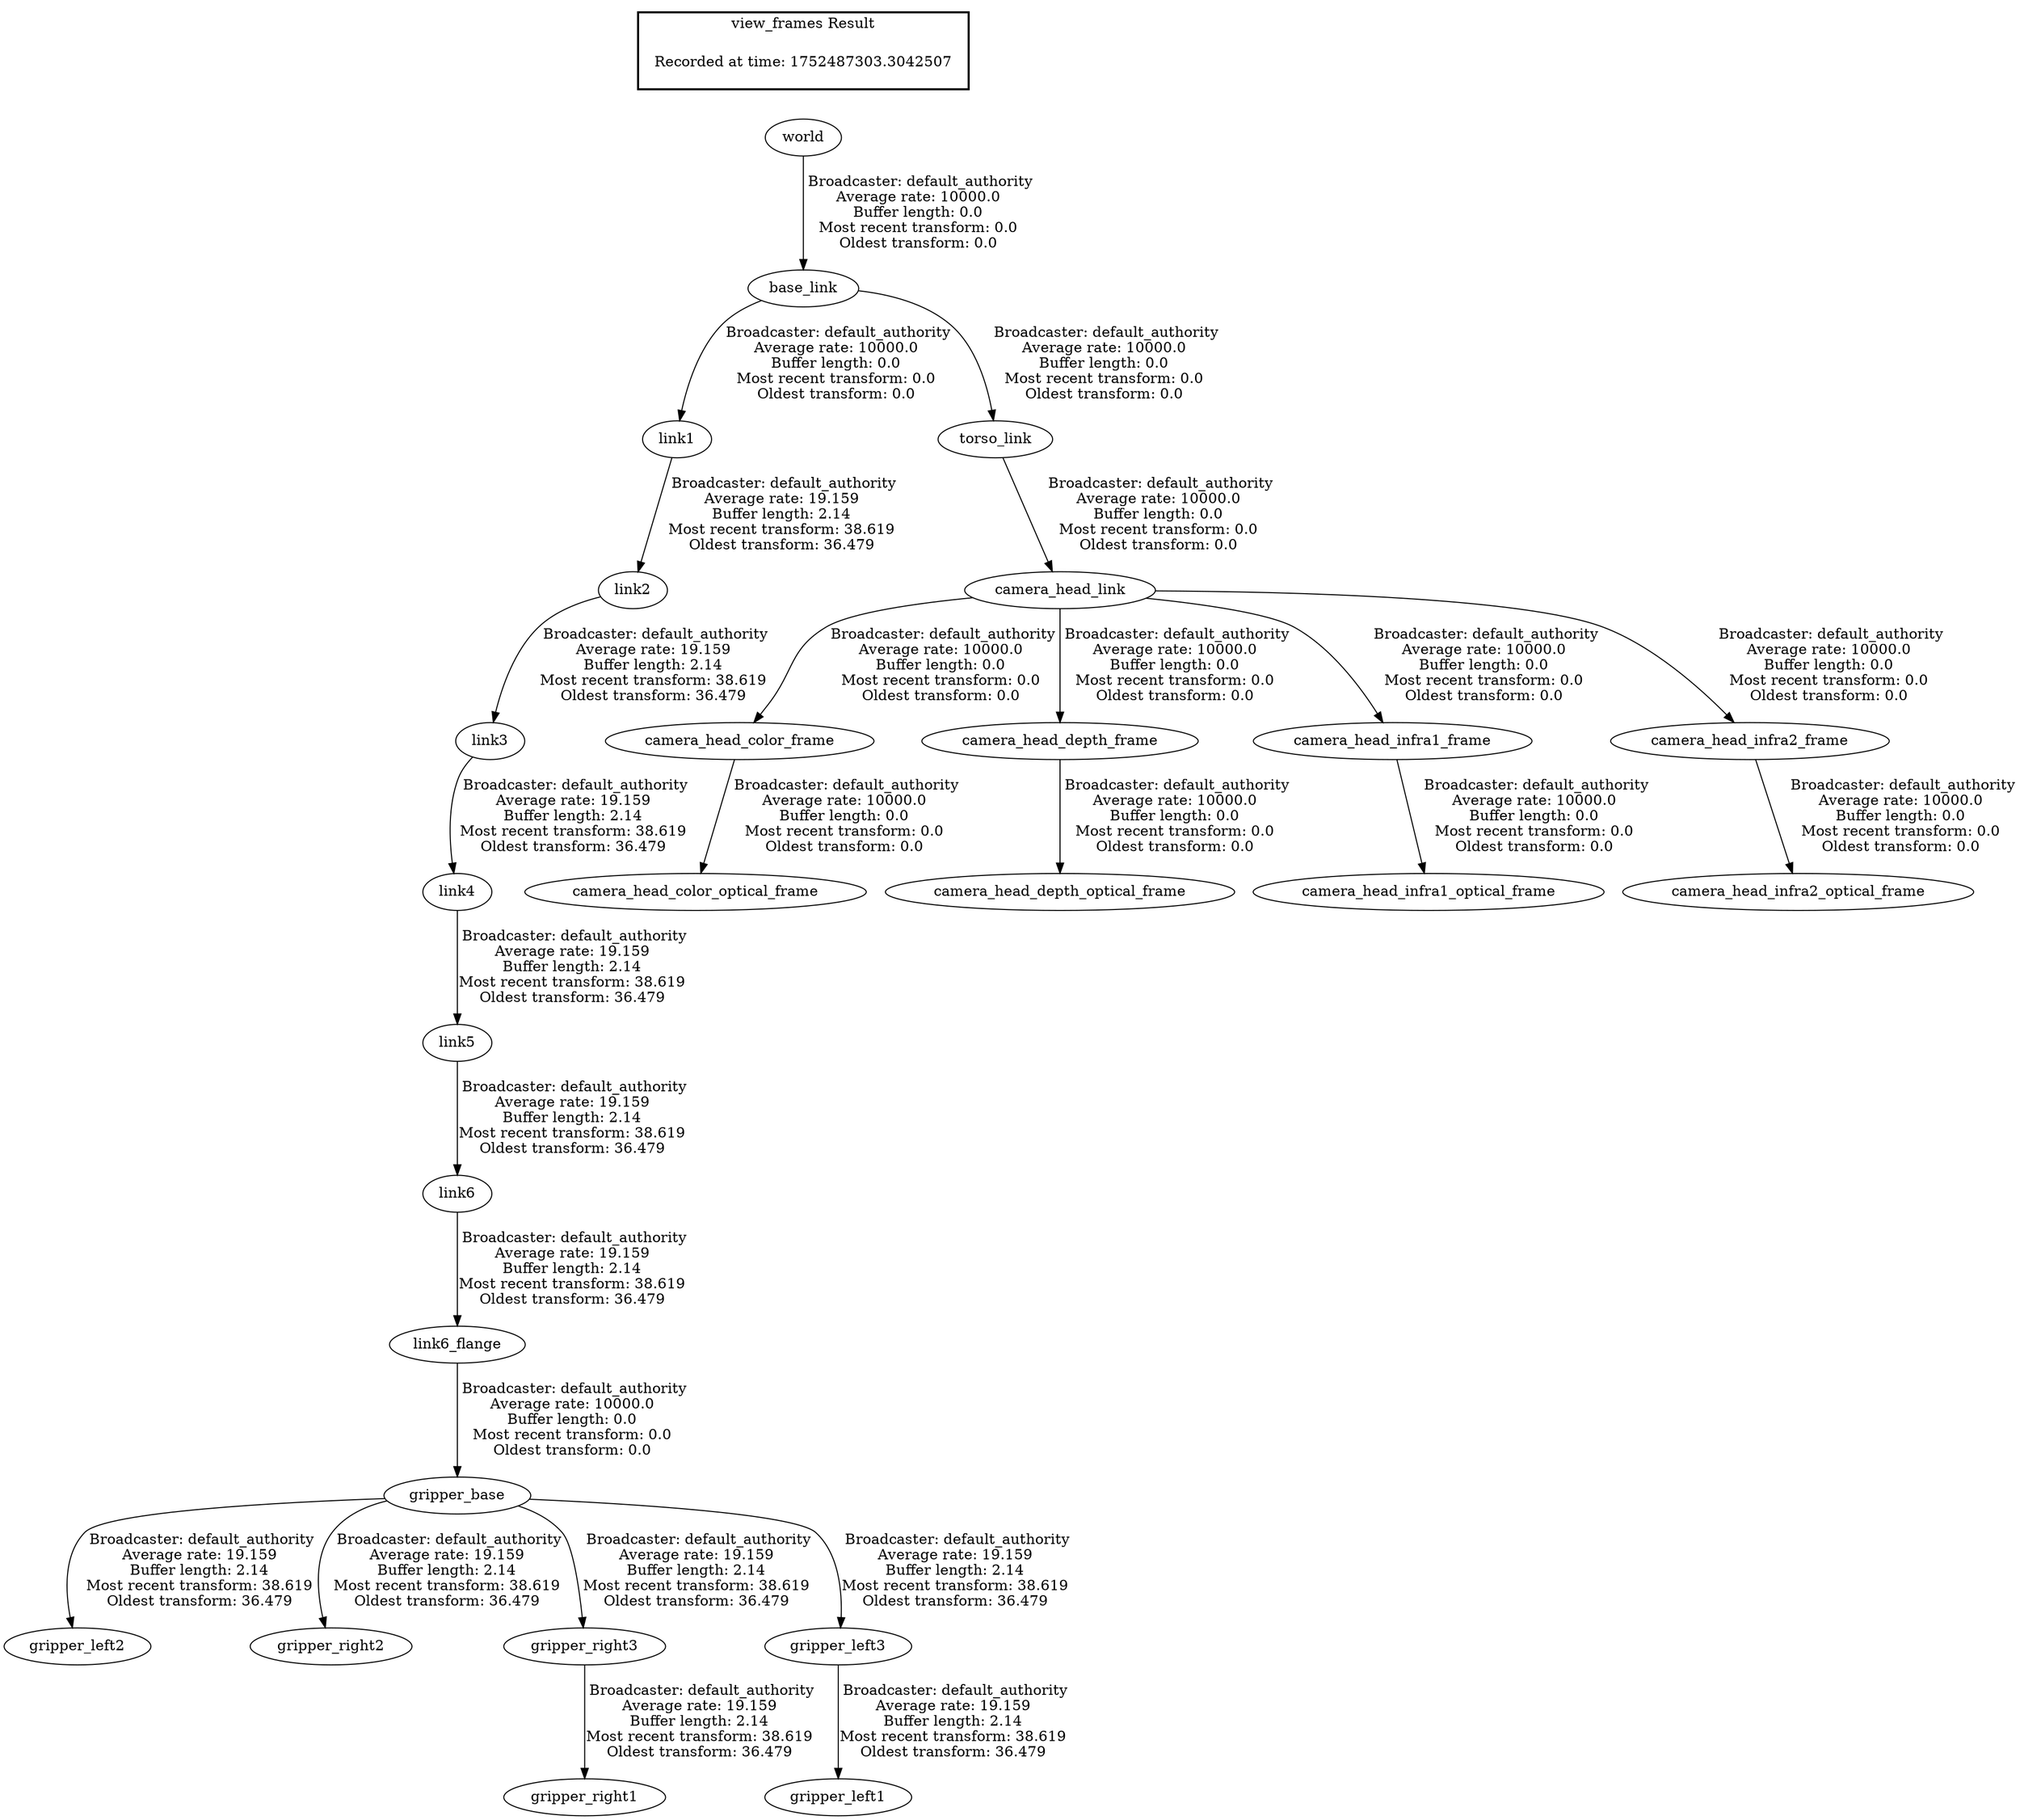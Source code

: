 digraph G {
"base_link" -> "link1"[label=" Broadcaster: default_authority\nAverage rate: 10000.0\nBuffer length: 0.0\nMost recent transform: 0.0\nOldest transform: 0.0\n"];
"world" -> "base_link"[label=" Broadcaster: default_authority\nAverage rate: 10000.0\nBuffer length: 0.0\nMost recent transform: 0.0\nOldest transform: 0.0\n"];
"base_link" -> "torso_link"[label=" Broadcaster: default_authority\nAverage rate: 10000.0\nBuffer length: 0.0\nMost recent transform: 0.0\nOldest transform: 0.0\n"];
"camera_head_link" -> "camera_head_color_frame"[label=" Broadcaster: default_authority\nAverage rate: 10000.0\nBuffer length: 0.0\nMost recent transform: 0.0\nOldest transform: 0.0\n"];
"torso_link" -> "camera_head_link"[label=" Broadcaster: default_authority\nAverage rate: 10000.0\nBuffer length: 0.0\nMost recent transform: 0.0\nOldest transform: 0.0\n"];
"camera_head_color_frame" -> "camera_head_color_optical_frame"[label=" Broadcaster: default_authority\nAverage rate: 10000.0\nBuffer length: 0.0\nMost recent transform: 0.0\nOldest transform: 0.0\n"];
"camera_head_link" -> "camera_head_depth_frame"[label=" Broadcaster: default_authority\nAverage rate: 10000.0\nBuffer length: 0.0\nMost recent transform: 0.0\nOldest transform: 0.0\n"];
"camera_head_depth_frame" -> "camera_head_depth_optical_frame"[label=" Broadcaster: default_authority\nAverage rate: 10000.0\nBuffer length: 0.0\nMost recent transform: 0.0\nOldest transform: 0.0\n"];
"camera_head_link" -> "camera_head_infra1_frame"[label=" Broadcaster: default_authority\nAverage rate: 10000.0\nBuffer length: 0.0\nMost recent transform: 0.0\nOldest transform: 0.0\n"];
"camera_head_infra1_frame" -> "camera_head_infra1_optical_frame"[label=" Broadcaster: default_authority\nAverage rate: 10000.0\nBuffer length: 0.0\nMost recent transform: 0.0\nOldest transform: 0.0\n"];
"camera_head_link" -> "camera_head_infra2_frame"[label=" Broadcaster: default_authority\nAverage rate: 10000.0\nBuffer length: 0.0\nMost recent transform: 0.0\nOldest transform: 0.0\n"];
"camera_head_infra2_frame" -> "camera_head_infra2_optical_frame"[label=" Broadcaster: default_authority\nAverage rate: 10000.0\nBuffer length: 0.0\nMost recent transform: 0.0\nOldest transform: 0.0\n"];
"link6_flange" -> "gripper_base"[label=" Broadcaster: default_authority\nAverage rate: 10000.0\nBuffer length: 0.0\nMost recent transform: 0.0\nOldest transform: 0.0\n"];
"link6" -> "link6_flange"[label=" Broadcaster: default_authority\nAverage rate: 19.159\nBuffer length: 2.14\nMost recent transform: 38.619\nOldest transform: 36.479\n"];
"gripper_base" -> "gripper_left2"[label=" Broadcaster: default_authority\nAverage rate: 19.159\nBuffer length: 2.14\nMost recent transform: 38.619\nOldest transform: 36.479\n"];
"gripper_base" -> "gripper_right2"[label=" Broadcaster: default_authority\nAverage rate: 19.159\nBuffer length: 2.14\nMost recent transform: 38.619\nOldest transform: 36.479\n"];
"gripper_base" -> "gripper_right3"[label=" Broadcaster: default_authority\nAverage rate: 19.159\nBuffer length: 2.14\nMost recent transform: 38.619\nOldest transform: 36.479\n"];
"gripper_base" -> "gripper_left3"[label=" Broadcaster: default_authority\nAverage rate: 19.159\nBuffer length: 2.14\nMost recent transform: 38.619\nOldest transform: 36.479\n"];
"gripper_left3" -> "gripper_left1"[label=" Broadcaster: default_authority\nAverage rate: 19.159\nBuffer length: 2.14\nMost recent transform: 38.619\nOldest transform: 36.479\n"];
"gripper_right3" -> "gripper_right1"[label=" Broadcaster: default_authority\nAverage rate: 19.159\nBuffer length: 2.14\nMost recent transform: 38.619\nOldest transform: 36.479\n"];
"link1" -> "link2"[label=" Broadcaster: default_authority\nAverage rate: 19.159\nBuffer length: 2.14\nMost recent transform: 38.619\nOldest transform: 36.479\n"];
"link2" -> "link3"[label=" Broadcaster: default_authority\nAverage rate: 19.159\nBuffer length: 2.14\nMost recent transform: 38.619\nOldest transform: 36.479\n"];
"link3" -> "link4"[label=" Broadcaster: default_authority\nAverage rate: 19.159\nBuffer length: 2.14\nMost recent transform: 38.619\nOldest transform: 36.479\n"];
"link4" -> "link5"[label=" Broadcaster: default_authority\nAverage rate: 19.159\nBuffer length: 2.14\nMost recent transform: 38.619\nOldest transform: 36.479\n"];
"link5" -> "link6"[label=" Broadcaster: default_authority\nAverage rate: 19.159\nBuffer length: 2.14\nMost recent transform: 38.619\nOldest transform: 36.479\n"];
edge [style=invis];
 subgraph cluster_legend { style=bold; color=black; label ="view_frames Result";
"Recorded at time: 1752487303.3042507"[ shape=plaintext ] ;
}->"world";
}